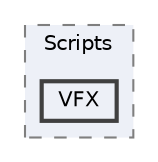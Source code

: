 digraph "Kodiky/Unity/Lunar Guardian/Assets/Scripts/VFX"
{
 // LATEX_PDF_SIZE
  bgcolor="transparent";
  edge [fontname=Helvetica,fontsize=10,labelfontname=Helvetica,labelfontsize=10];
  node [fontname=Helvetica,fontsize=10,shape=box,height=0.2,width=0.4];
  compound=true
  subgraph clusterdir_eafa3ede844cebaea84dd2aa4dbee8b8 {
    graph [ bgcolor="#edf0f7", pencolor="grey50", label="Scripts", fontname=Helvetica,fontsize=10 style="filled,dashed", URL="dir_eafa3ede844cebaea84dd2aa4dbee8b8.html",tooltip=""]
  dir_c59314bdb02f19eacd9df648360605e0 [label="VFX", fillcolor="#edf0f7", color="grey25", style="filled,bold", URL="dir_c59314bdb02f19eacd9df648360605e0.html",tooltip=""];
  }
}
